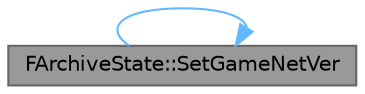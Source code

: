 digraph "FArchiveState::SetGameNetVer"
{
 // INTERACTIVE_SVG=YES
 // LATEX_PDF_SIZE
  bgcolor="transparent";
  edge [fontname=Helvetica,fontsize=10,labelfontname=Helvetica,labelfontsize=10];
  node [fontname=Helvetica,fontsize=10,shape=box,height=0.2,width=0.4];
  rankdir="LR";
  Node1 [id="Node000001",label="FArchiveState::SetGameNetVer",height=0.2,width=0.4,color="gray40", fillcolor="grey60", style="filled", fontcolor="black",tooltip="Sets the archive game network version."];
  Node1 -> Node1 [id="edge1_Node000001_Node000001",color="steelblue1",style="solid",tooltip=" "];
}
